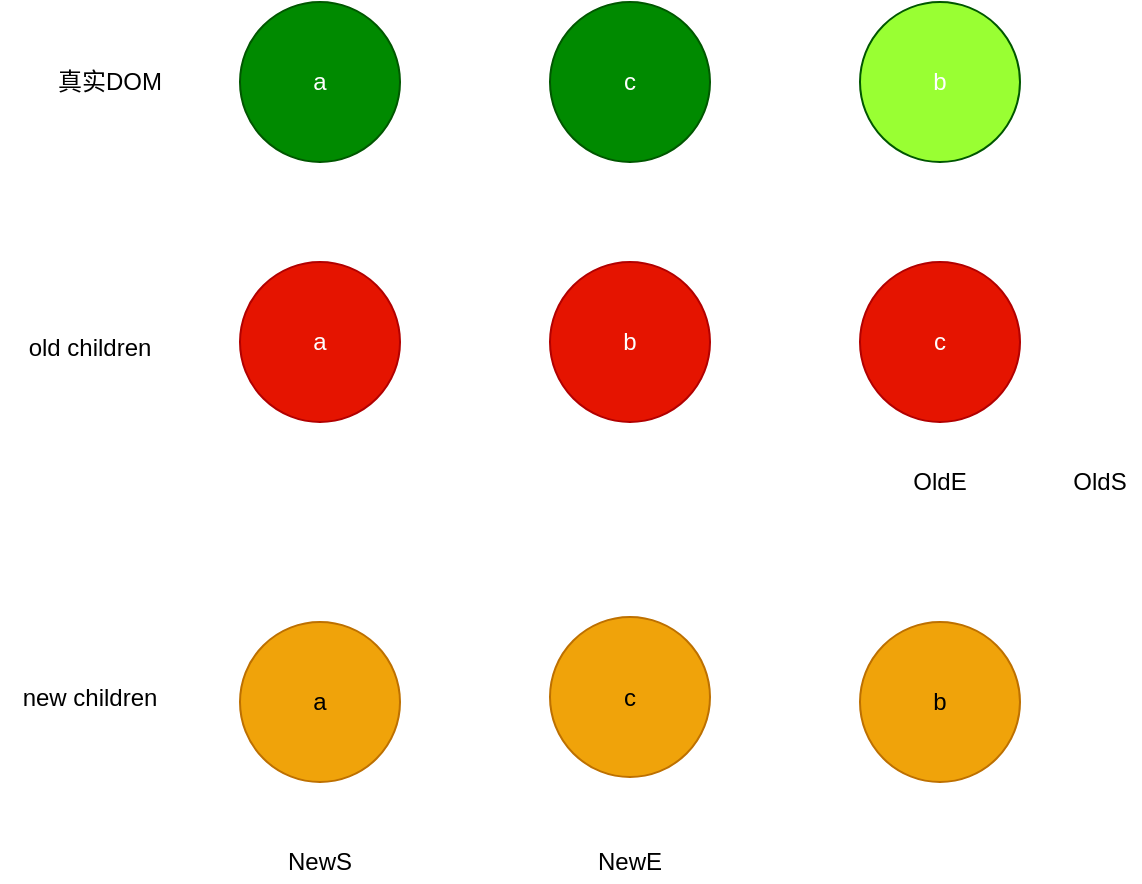 <mxfile>
    <diagram id="Y8Vtfm8vGSBiIWTMVY-z" name="1">
        <mxGraphModel dx="831" dy="523" grid="1" gridSize="10" guides="1" tooltips="1" connect="1" arrows="1" fold="1" page="1" pageScale="1" pageWidth="827" pageHeight="1169" math="0" shadow="0">
            <root>
                <mxCell id="0"/>
                <mxCell id="1" parent="0"/>
                <mxCell id="2" value="a" style="ellipse;whiteSpace=wrap;html=1;aspect=fixed;fillColor=#e51400;strokeColor=#B20000;fontColor=#ffffff;" parent="1" vertex="1">
                    <mxGeometry x="130" y="170" width="80" height="80" as="geometry"/>
                </mxCell>
                <mxCell id="3" value="b" style="ellipse;whiteSpace=wrap;html=1;aspect=fixed;fillColor=#e51400;strokeColor=#B20000;fontColor=#ffffff;" parent="1" vertex="1">
                    <mxGeometry x="285" y="170" width="80" height="80" as="geometry"/>
                </mxCell>
                <mxCell id="4" value="c" style="ellipse;whiteSpace=wrap;html=1;aspect=fixed;fillColor=#e51400;strokeColor=#B20000;fontColor=#ffffff;" parent="1" vertex="1">
                    <mxGeometry x="440" y="170" width="80" height="80" as="geometry"/>
                </mxCell>
                <mxCell id="6" value="a" style="ellipse;whiteSpace=wrap;html=1;aspect=fixed;fillColor=#f0a30a;strokeColor=#BD7000;fontColor=#000000;" parent="1" vertex="1">
                    <mxGeometry x="130" y="350" width="80" height="80" as="geometry"/>
                </mxCell>
                <mxCell id="8" value="c" style="ellipse;whiteSpace=wrap;html=1;aspect=fixed;fillColor=#f0a30a;strokeColor=#BD7000;fontColor=#000000;" parent="1" vertex="1">
                    <mxGeometry x="285" y="347.5" width="80" height="80" as="geometry"/>
                </mxCell>
                <mxCell id="9" value="b" style="ellipse;whiteSpace=wrap;html=1;aspect=fixed;fillColor=#f0a30a;strokeColor=#BD7000;fontColor=#000000;" parent="1" vertex="1">
                    <mxGeometry x="440" y="350" width="80" height="80" as="geometry"/>
                </mxCell>
                <mxCell id="11" value="OldS" style="text;html=1;strokeColor=none;fillColor=none;align=center;verticalAlign=middle;whiteSpace=wrap;rounded=0;" parent="1" vertex="1">
                    <mxGeometry x="540" y="270" width="40" height="20" as="geometry"/>
                </mxCell>
                <mxCell id="12" value="OldE" style="text;html=1;strokeColor=none;fillColor=none;align=center;verticalAlign=middle;whiteSpace=wrap;rounded=0;" parent="1" vertex="1">
                    <mxGeometry x="460" y="270" width="40" height="20" as="geometry"/>
                </mxCell>
                <mxCell id="13" value="NewS" style="text;html=1;strokeColor=none;fillColor=none;align=center;verticalAlign=middle;whiteSpace=wrap;rounded=0;" parent="1" vertex="1">
                    <mxGeometry x="150" y="460" width="40" height="20" as="geometry"/>
                </mxCell>
                <mxCell id="14" value="NewE" style="text;html=1;strokeColor=none;fillColor=none;align=center;verticalAlign=middle;whiteSpace=wrap;rounded=0;" parent="1" vertex="1">
                    <mxGeometry x="305" y="460" width="40" height="20" as="geometry"/>
                </mxCell>
                <mxCell id="15" value="b" style="ellipse;whiteSpace=wrap;html=1;aspect=fixed;strokeColor=#005700;fontColor=#ffffff;fillColor=#99FF33;" parent="1" vertex="1">
                    <mxGeometry x="440" y="40" width="80" height="80" as="geometry"/>
                </mxCell>
                <mxCell id="16" value="a" style="ellipse;whiteSpace=wrap;html=1;aspect=fixed;fillColor=#008a00;strokeColor=#005700;fontColor=#ffffff;" parent="1" vertex="1">
                    <mxGeometry x="130" y="40" width="80" height="80" as="geometry"/>
                </mxCell>
                <mxCell id="17" value="c" style="ellipse;whiteSpace=wrap;html=1;aspect=fixed;fillColor=#008a00;strokeColor=#005700;fontColor=#ffffff;" parent="1" vertex="1">
                    <mxGeometry x="285" y="40" width="80" height="80" as="geometry"/>
                </mxCell>
                <mxCell id="18" value="真实DOM" style="text;html=1;strokeColor=none;fillColor=none;align=center;verticalAlign=middle;whiteSpace=wrap;rounded=0;" parent="1" vertex="1">
                    <mxGeometry x="30" y="65" width="70" height="30" as="geometry"/>
                </mxCell>
                <mxCell id="19" value="old children" style="text;html=1;strokeColor=none;fillColor=none;align=center;verticalAlign=middle;whiteSpace=wrap;rounded=0;" parent="1" vertex="1">
                    <mxGeometry x="10" y="200" width="90" height="25" as="geometry"/>
                </mxCell>
                <mxCell id="20" value="new children" style="text;html=1;strokeColor=none;fillColor=none;align=center;verticalAlign=middle;whiteSpace=wrap;rounded=0;" parent="1" vertex="1">
                    <mxGeometry x="10" y="370" width="90" height="35" as="geometry"/>
                </mxCell>
            </root>
        </mxGraphModel>
    </diagram>
    <diagram id="RnfiCk0ot0ckHbGnU5Qy" name="2">
        <mxGraphModel dx="968" dy="777" grid="1" gridSize="10" guides="1" tooltips="1" connect="1" arrows="1" fold="1" page="1" pageScale="1" pageWidth="827" pageHeight="1169" math="0" shadow="0">
            <root>
                <mxCell id="wRWTxF3ysQyMuUYYxk7v-0"/>
                <mxCell id="wRWTxF3ysQyMuUYYxk7v-1" parent="wRWTxF3ysQyMuUYYxk7v-0"/>
                <mxCell id="q1dmXyoDYTPHz-w-YEC--0" value="a" style="ellipse;whiteSpace=wrap;html=1;aspect=fixed;fillColor=#e51400;strokeColor=#B20000;fontColor=#ffffff;" parent="wRWTxF3ysQyMuUYYxk7v-1" vertex="1">
                    <mxGeometry x="130" y="180" width="80" height="80" as="geometry"/>
                </mxCell>
                <mxCell id="q1dmXyoDYTPHz-w-YEC--1" value="b" style="ellipse;whiteSpace=wrap;html=1;aspect=fixed;fillColor=#e51400;strokeColor=#B20000;fontColor=#ffffff;" parent="wRWTxF3ysQyMuUYYxk7v-1" vertex="1">
                    <mxGeometry x="280" y="180" width="80" height="80" as="geometry"/>
                </mxCell>
                <mxCell id="q1dmXyoDYTPHz-w-YEC--2" value="d" style="ellipse;whiteSpace=wrap;html=1;aspect=fixed;fillColor=#e51400;strokeColor=#B20000;fontColor=#ffffff;" parent="wRWTxF3ysQyMuUYYxk7v-1" vertex="1">
                    <mxGeometry x="440" y="180" width="80" height="80" as="geometry"/>
                </mxCell>
                <mxCell id="q1dmXyoDYTPHz-w-YEC--3" value="a" style="ellipse;whiteSpace=wrap;html=1;aspect=fixed;fillColor=#f0a30a;strokeColor=#BD7000;fontColor=#000000;" parent="wRWTxF3ysQyMuUYYxk7v-1" vertex="1">
                    <mxGeometry x="130" y="370" width="80" height="80" as="geometry"/>
                </mxCell>
                <mxCell id="q1dmXyoDYTPHz-w-YEC--4" value="c" style="ellipse;whiteSpace=wrap;html=1;aspect=fixed;fillColor=#f0a30a;strokeColor=#BD7000;fontColor=#000000;" parent="wRWTxF3ysQyMuUYYxk7v-1" vertex="1">
                    <mxGeometry x="280" y="370" width="80" height="80" as="geometry"/>
                </mxCell>
                <mxCell id="q1dmXyoDYTPHz-w-YEC--5" value="d" style="ellipse;whiteSpace=wrap;html=1;aspect=fixed;fillColor=#f0a30a;strokeColor=#BD7000;fontColor=#000000;" parent="wRWTxF3ysQyMuUYYxk7v-1" vertex="1">
                    <mxGeometry x="440" y="370" width="80" height="80" as="geometry"/>
                </mxCell>
                <mxCell id="q1dmXyoDYTPHz-w-YEC--6" value="b" style="ellipse;whiteSpace=wrap;html=1;aspect=fixed;fillColor=#f0a30a;strokeColor=#BD7000;fontColor=#000000;" parent="wRWTxF3ysQyMuUYYxk7v-1" vertex="1">
                    <mxGeometry x="600" y="370" width="80" height="80" as="geometry"/>
                </mxCell>
                <mxCell id="q1dmXyoDYTPHz-w-YEC--7" value="OldS" style="text;html=1;strokeColor=none;fillColor=none;align=center;verticalAlign=middle;whiteSpace=wrap;rounded=0;" parent="wRWTxF3ysQyMuUYYxk7v-1" vertex="1">
                    <mxGeometry x="300" y="280" width="40" height="20" as="geometry"/>
                </mxCell>
                <mxCell id="q1dmXyoDYTPHz-w-YEC--8" value="OldE" style="text;html=1;strokeColor=none;fillColor=none;align=center;verticalAlign=middle;whiteSpace=wrap;rounded=0;" parent="wRWTxF3ysQyMuUYYxk7v-1" vertex="1">
                    <mxGeometry x="460" y="280" width="40" height="20" as="geometry"/>
                </mxCell>
                <mxCell id="q1dmXyoDYTPHz-w-YEC--9" value="NewS" style="text;html=1;strokeColor=none;fillColor=none;align=center;verticalAlign=middle;whiteSpace=wrap;rounded=0;" parent="wRWTxF3ysQyMuUYYxk7v-1" vertex="1">
                    <mxGeometry x="300" y="500" width="40" height="20" as="geometry"/>
                </mxCell>
                <mxCell id="q1dmXyoDYTPHz-w-YEC--10" value="NewE" style="text;html=1;strokeColor=none;fillColor=none;align=center;verticalAlign=middle;whiteSpace=wrap;rounded=0;" parent="wRWTxF3ysQyMuUYYxk7v-1" vertex="1">
                    <mxGeometry x="620" y="500" width="40" height="20" as="geometry"/>
                </mxCell>
                <mxCell id="q1dmXyoDYTPHz-w-YEC--11" value="b" style="ellipse;whiteSpace=wrap;html=1;aspect=fixed;fillColor=#008a00;strokeColor=#005700;fontColor=#ffffff;" parent="wRWTxF3ysQyMuUYYxk7v-1" vertex="1">
                    <mxGeometry x="280" y="40" width="80" height="80" as="geometry"/>
                </mxCell>
                <mxCell id="q1dmXyoDYTPHz-w-YEC--12" value="a" style="ellipse;whiteSpace=wrap;html=1;aspect=fixed;fillColor=#008a00;strokeColor=#005700;fontColor=#ffffff;" parent="wRWTxF3ysQyMuUYYxk7v-1" vertex="1">
                    <mxGeometry x="130" y="40" width="80" height="80" as="geometry"/>
                </mxCell>
                <mxCell id="q1dmXyoDYTPHz-w-YEC--13" value="d" style="ellipse;whiteSpace=wrap;html=1;aspect=fixed;fillColor=#008a00;strokeColor=#005700;fontColor=#ffffff;" parent="wRWTxF3ysQyMuUYYxk7v-1" vertex="1">
                    <mxGeometry x="440" y="40" width="80" height="80" as="geometry"/>
                </mxCell>
            </root>
        </mxGraphModel>
    </diagram>
    <diagram name="3" id="AaOSRl_nCpFet04pEEe7">
        <mxGraphModel dx="968" dy="777" grid="1" gridSize="10" guides="1" tooltips="1" connect="1" arrows="1" fold="1" page="1" pageScale="1" pageWidth="827" pageHeight="1169" math="0" shadow="0">
            <root>
                <mxCell id="WIwowUExpI4BIM-EyWJH-0"/>
                <mxCell id="WIwowUExpI4BIM-EyWJH-1" parent="WIwowUExpI4BIM-EyWJH-0"/>
                <mxCell id="WIwowUExpI4BIM-EyWJH-2" value="a" style="ellipse;whiteSpace=wrap;html=1;aspect=fixed;fillColor=#e51400;strokeColor=#B20000;fontColor=#ffffff;" parent="WIwowUExpI4BIM-EyWJH-1" vertex="1">
                    <mxGeometry x="130" y="180" width="80" height="80" as="geometry"/>
                </mxCell>
                <mxCell id="WIwowUExpI4BIM-EyWJH-3" value="b" style="ellipse;whiteSpace=wrap;html=1;aspect=fixed;fillColor=#e51400;strokeColor=#B20000;fontColor=#ffffff;" parent="WIwowUExpI4BIM-EyWJH-1" vertex="1">
                    <mxGeometry x="280" y="180" width="80" height="80" as="geometry"/>
                </mxCell>
                <mxCell id="WIwowUExpI4BIM-EyWJH-4" value="d" style="ellipse;whiteSpace=wrap;html=1;aspect=fixed;fillColor=#e51400;strokeColor=#B20000;fontColor=#ffffff;" parent="WIwowUExpI4BIM-EyWJH-1" vertex="1">
                    <mxGeometry x="440" y="180" width="80" height="80" as="geometry"/>
                </mxCell>
                <mxCell id="WIwowUExpI4BIM-EyWJH-5" value="a" style="ellipse;whiteSpace=wrap;html=1;aspect=fixed;fillColor=#f0a30a;strokeColor=#BD7000;fontColor=#000000;" parent="WIwowUExpI4BIM-EyWJH-1" vertex="1">
                    <mxGeometry x="130" y="370" width="80" height="80" as="geometry"/>
                </mxCell>
                <mxCell id="WIwowUExpI4BIM-EyWJH-6" value="c" style="ellipse;whiteSpace=wrap;html=1;aspect=fixed;fillColor=#f0a30a;strokeColor=#BD7000;fontColor=#000000;" parent="WIwowUExpI4BIM-EyWJH-1" vertex="1">
                    <mxGeometry x="280" y="370" width="80" height="80" as="geometry"/>
                </mxCell>
                <mxCell id="WIwowUExpI4BIM-EyWJH-7" value="d" style="ellipse;whiteSpace=wrap;html=1;aspect=fixed;fillColor=#f0a30a;strokeColor=#BD7000;fontColor=#000000;" parent="WIwowUExpI4BIM-EyWJH-1" vertex="1">
                    <mxGeometry x="440" y="370" width="80" height="80" as="geometry"/>
                </mxCell>
                <mxCell id="WIwowUExpI4BIM-EyWJH-8" value="b" style="ellipse;whiteSpace=wrap;html=1;aspect=fixed;fillColor=#f0a30a;strokeColor=#BD7000;fontColor=#000000;" parent="WIwowUExpI4BIM-EyWJH-1" vertex="1">
                    <mxGeometry x="600" y="370" width="80" height="80" as="geometry"/>
                </mxCell>
                <mxCell id="WIwowUExpI4BIM-EyWJH-9" value="OldS" style="text;html=1;strokeColor=none;fillColor=none;align=center;verticalAlign=middle;whiteSpace=wrap;rounded=0;" parent="WIwowUExpI4BIM-EyWJH-1" vertex="1">
                    <mxGeometry x="460" y="310" width="40" height="20" as="geometry"/>
                </mxCell>
                <mxCell id="WIwowUExpI4BIM-EyWJH-10" value="OldE" style="text;html=1;strokeColor=none;fillColor=none;align=center;verticalAlign=middle;whiteSpace=wrap;rounded=0;" parent="WIwowUExpI4BIM-EyWJH-1" vertex="1">
                    <mxGeometry x="460" y="280" width="40" height="20" as="geometry"/>
                </mxCell>
                <mxCell id="WIwowUExpI4BIM-EyWJH-11" value="NewS" style="text;html=1;strokeColor=none;fillColor=none;align=center;verticalAlign=middle;whiteSpace=wrap;rounded=0;" parent="WIwowUExpI4BIM-EyWJH-1" vertex="1">
                    <mxGeometry x="300" y="500" width="40" height="20" as="geometry"/>
                </mxCell>
                <mxCell id="WIwowUExpI4BIM-EyWJH-12" value="NewE" style="text;html=1;strokeColor=none;fillColor=none;align=center;verticalAlign=middle;whiteSpace=wrap;rounded=0;" parent="WIwowUExpI4BIM-EyWJH-1" vertex="1">
                    <mxGeometry x="460" y="500" width="40" height="20" as="geometry"/>
                </mxCell>
                <mxCell id="WIwowUExpI4BIM-EyWJH-13" value="b" style="ellipse;whiteSpace=wrap;html=1;aspect=fixed;fillColor=#008a00;strokeColor=#005700;fontColor=#ffffff;" parent="WIwowUExpI4BIM-EyWJH-1" vertex="1">
                    <mxGeometry x="440" y="30" width="80" height="80" as="geometry"/>
                </mxCell>
                <mxCell id="WIwowUExpI4BIM-EyWJH-14" value="a" style="ellipse;whiteSpace=wrap;html=1;aspect=fixed;fillColor=#008a00;strokeColor=#005700;fontColor=#ffffff;" parent="WIwowUExpI4BIM-EyWJH-1" vertex="1">
                    <mxGeometry x="130" y="30" width="80" height="80" as="geometry"/>
                </mxCell>
                <mxCell id="WIwowUExpI4BIM-EyWJH-15" value="d" style="ellipse;whiteSpace=wrap;html=1;aspect=fixed;fillColor=#008a00;strokeColor=#005700;fontColor=#ffffff;" parent="WIwowUExpI4BIM-EyWJH-1" vertex="1">
                    <mxGeometry x="280" y="30" width="80" height="80" as="geometry"/>
                </mxCell>
            </root>
        </mxGraphModel>
    </diagram>
    <diagram name="4" id="P-TJf9usLT2gA1JteuAg">
        <mxGraphModel dx="968" dy="777" grid="1" gridSize="10" guides="1" tooltips="1" connect="1" arrows="1" fold="1" page="1" pageScale="1" pageWidth="827" pageHeight="1169" math="0" shadow="0">
            <root>
                <mxCell id="VbA0S_uCkdCCiuVPmkMm-0"/>
                <mxCell id="VbA0S_uCkdCCiuVPmkMm-1" parent="VbA0S_uCkdCCiuVPmkMm-0"/>
                <mxCell id="VbA0S_uCkdCCiuVPmkMm-2" value="a" style="ellipse;whiteSpace=wrap;html=1;aspect=fixed;fillColor=#e51400;strokeColor=#B20000;fontColor=#ffffff;" parent="VbA0S_uCkdCCiuVPmkMm-1" vertex="1">
                    <mxGeometry x="130" y="180" width="80" height="80" as="geometry"/>
                </mxCell>
                <mxCell id="VbA0S_uCkdCCiuVPmkMm-3" value="b" style="ellipse;whiteSpace=wrap;html=1;aspect=fixed;fillColor=#e51400;strokeColor=#B20000;fontColor=#ffffff;" parent="VbA0S_uCkdCCiuVPmkMm-1" vertex="1">
                    <mxGeometry x="280" y="180" width="80" height="80" as="geometry"/>
                </mxCell>
                <mxCell id="VbA0S_uCkdCCiuVPmkMm-4" value="d" style="ellipse;whiteSpace=wrap;html=1;aspect=fixed;fillColor=#e51400;strokeColor=#B20000;fontColor=#ffffff;" parent="VbA0S_uCkdCCiuVPmkMm-1" vertex="1">
                    <mxGeometry x="440" y="180" width="80" height="80" as="geometry"/>
                </mxCell>
                <mxCell id="VbA0S_uCkdCCiuVPmkMm-5" value="a" style="ellipse;whiteSpace=wrap;html=1;aspect=fixed;fillColor=#f0a30a;strokeColor=#BD7000;fontColor=#000000;" parent="VbA0S_uCkdCCiuVPmkMm-1" vertex="1">
                    <mxGeometry x="130" y="370" width="80" height="80" as="geometry"/>
                </mxCell>
                <mxCell id="VbA0S_uCkdCCiuVPmkMm-6" value="c" style="ellipse;whiteSpace=wrap;html=1;aspect=fixed;fillColor=#f0a30a;strokeColor=#BD7000;fontColor=#000000;" parent="VbA0S_uCkdCCiuVPmkMm-1" vertex="1">
                    <mxGeometry x="280" y="370" width="80" height="80" as="geometry"/>
                </mxCell>
                <mxCell id="VbA0S_uCkdCCiuVPmkMm-7" value="d" style="ellipse;whiteSpace=wrap;html=1;aspect=fixed;fillColor=#f0a30a;strokeColor=#BD7000;fontColor=#000000;" parent="VbA0S_uCkdCCiuVPmkMm-1" vertex="1">
                    <mxGeometry x="440" y="370" width="80" height="80" as="geometry"/>
                </mxCell>
                <mxCell id="VbA0S_uCkdCCiuVPmkMm-8" value="b" style="ellipse;whiteSpace=wrap;html=1;aspect=fixed;fillColor=#f0a30a;strokeColor=#BD7000;fontColor=#000000;" parent="VbA0S_uCkdCCiuVPmkMm-1" vertex="1">
                    <mxGeometry x="600" y="370" width="80" height="80" as="geometry"/>
                </mxCell>
                <mxCell id="VbA0S_uCkdCCiuVPmkMm-9" value="OldS" style="text;html=1;strokeColor=none;fillColor=none;align=center;verticalAlign=middle;whiteSpace=wrap;rounded=0;" parent="VbA0S_uCkdCCiuVPmkMm-1" vertex="1">
                    <mxGeometry x="580" y="280" width="40" height="20" as="geometry"/>
                </mxCell>
                <mxCell id="VbA0S_uCkdCCiuVPmkMm-10" value="OldE" style="text;html=1;strokeColor=none;fillColor=none;align=center;verticalAlign=middle;whiteSpace=wrap;rounded=0;" parent="VbA0S_uCkdCCiuVPmkMm-1" vertex="1">
                    <mxGeometry x="460" y="280" width="40" height="20" as="geometry"/>
                </mxCell>
                <mxCell id="VbA0S_uCkdCCiuVPmkMm-11" value="NewS" style="text;html=1;strokeColor=none;fillColor=none;align=center;verticalAlign=middle;whiteSpace=wrap;rounded=0;" parent="VbA0S_uCkdCCiuVPmkMm-1" vertex="1">
                    <mxGeometry x="300" y="500" width="40" height="20" as="geometry"/>
                </mxCell>
                <mxCell id="VbA0S_uCkdCCiuVPmkMm-12" value="NewE" style="text;html=1;strokeColor=none;fillColor=none;align=center;verticalAlign=middle;whiteSpace=wrap;rounded=0;" parent="VbA0S_uCkdCCiuVPmkMm-1" vertex="1">
                    <mxGeometry x="300" y="530" width="40" height="20" as="geometry"/>
                </mxCell>
                <mxCell id="VbA0S_uCkdCCiuVPmkMm-13" value="b" style="ellipse;whiteSpace=wrap;html=1;aspect=fixed;fillColor=#008a00;strokeColor=#005700;fontColor=#ffffff;" parent="VbA0S_uCkdCCiuVPmkMm-1" vertex="1">
                    <mxGeometry x="460" y="40" width="80" height="80" as="geometry"/>
                </mxCell>
                <mxCell id="VbA0S_uCkdCCiuVPmkMm-14" value="a" style="ellipse;whiteSpace=wrap;html=1;aspect=fixed;fillColor=#008a00;strokeColor=#005700;fontColor=#ffffff;" parent="VbA0S_uCkdCCiuVPmkMm-1" vertex="1">
                    <mxGeometry x="130" y="40" width="80" height="80" as="geometry"/>
                </mxCell>
                <mxCell id="VbA0S_uCkdCCiuVPmkMm-15" value="d" style="ellipse;whiteSpace=wrap;html=1;aspect=fixed;fillColor=#008a00;strokeColor=#005700;fontColor=#ffffff;" parent="VbA0S_uCkdCCiuVPmkMm-1" vertex="1">
                    <mxGeometry x="280" y="40" width="80" height="80" as="geometry"/>
                </mxCell>
            </root>
        </mxGraphModel>
    </diagram>
    <diagram name="5" id="9hquZCYCa3PfG-L_F-AG">
        <mxGraphModel dx="968" dy="777" grid="1" gridSize="10" guides="1" tooltips="1" connect="1" arrows="1" fold="1" page="1" pageScale="1" pageWidth="827" pageHeight="1169" math="0" shadow="0">
            <root>
                <mxCell id="MteeEdT5XsbaHqgheJlu-0"/>
                <mxCell id="MteeEdT5XsbaHqgheJlu-1" parent="MteeEdT5XsbaHqgheJlu-0"/>
                <mxCell id="MteeEdT5XsbaHqgheJlu-2" value="a" style="ellipse;whiteSpace=wrap;html=1;aspect=fixed;fillColor=#e51400;strokeColor=#B20000;fontColor=#ffffff;" parent="MteeEdT5XsbaHqgheJlu-1" vertex="1">
                    <mxGeometry x="130" y="180" width="80" height="80" as="geometry"/>
                </mxCell>
                <mxCell id="MteeEdT5XsbaHqgheJlu-3" value="b" style="ellipse;whiteSpace=wrap;html=1;aspect=fixed;fillColor=#e51400;strokeColor=#B20000;fontColor=#ffffff;" parent="MteeEdT5XsbaHqgheJlu-1" vertex="1">
                    <mxGeometry x="280" y="180" width="80" height="80" as="geometry"/>
                </mxCell>
                <mxCell id="MteeEdT5XsbaHqgheJlu-4" value="d" style="ellipse;whiteSpace=wrap;html=1;aspect=fixed;fillColor=#e51400;strokeColor=#B20000;fontColor=#ffffff;" parent="MteeEdT5XsbaHqgheJlu-1" vertex="1">
                    <mxGeometry x="440" y="180" width="80" height="80" as="geometry"/>
                </mxCell>
                <mxCell id="MteeEdT5XsbaHqgheJlu-5" value="a" style="ellipse;whiteSpace=wrap;html=1;aspect=fixed;fillColor=#f0a30a;strokeColor=#BD7000;fontColor=#000000;" parent="MteeEdT5XsbaHqgheJlu-1" vertex="1">
                    <mxGeometry x="130" y="370" width="80" height="80" as="geometry"/>
                </mxCell>
                <mxCell id="MteeEdT5XsbaHqgheJlu-6" value="c" style="ellipse;whiteSpace=wrap;html=1;aspect=fixed;fillColor=#f0a30a;strokeColor=#BD7000;fontColor=#000000;" parent="MteeEdT5XsbaHqgheJlu-1" vertex="1">
                    <mxGeometry x="280" y="370" width="80" height="80" as="geometry"/>
                </mxCell>
                <mxCell id="MteeEdT5XsbaHqgheJlu-7" value="d" style="ellipse;whiteSpace=wrap;html=1;aspect=fixed;fillColor=#f0a30a;strokeColor=#BD7000;fontColor=#000000;" parent="MteeEdT5XsbaHqgheJlu-1" vertex="1">
                    <mxGeometry x="440" y="370" width="80" height="80" as="geometry"/>
                </mxCell>
                <mxCell id="MteeEdT5XsbaHqgheJlu-8" value="b" style="ellipse;whiteSpace=wrap;html=1;aspect=fixed;fillColor=#f0a30a;strokeColor=#BD7000;fontColor=#000000;" parent="MteeEdT5XsbaHqgheJlu-1" vertex="1">
                    <mxGeometry x="600" y="370" width="80" height="80" as="geometry"/>
                </mxCell>
                <mxCell id="MteeEdT5XsbaHqgheJlu-9" value="OldS" style="text;html=1;strokeColor=none;fillColor=none;align=center;verticalAlign=middle;whiteSpace=wrap;rounded=0;" parent="MteeEdT5XsbaHqgheJlu-1" vertex="1">
                    <mxGeometry x="580" y="280" width="40" height="20" as="geometry"/>
                </mxCell>
                <mxCell id="MteeEdT5XsbaHqgheJlu-10" value="OldE" style="text;html=1;strokeColor=none;fillColor=none;align=center;verticalAlign=middle;whiteSpace=wrap;rounded=0;" parent="MteeEdT5XsbaHqgheJlu-1" vertex="1">
                    <mxGeometry x="460" y="280" width="40" height="20" as="geometry"/>
                </mxCell>
                <mxCell id="MteeEdT5XsbaHqgheJlu-11" value="NewS" style="text;html=1;strokeColor=none;fillColor=none;align=center;verticalAlign=middle;whiteSpace=wrap;rounded=0;" parent="MteeEdT5XsbaHqgheJlu-1" vertex="1">
                    <mxGeometry x="300" y="500" width="40" height="20" as="geometry"/>
                </mxCell>
                <mxCell id="MteeEdT5XsbaHqgheJlu-12" value="NewE" style="text;html=1;strokeColor=none;fillColor=none;align=center;verticalAlign=middle;whiteSpace=wrap;rounded=0;" parent="MteeEdT5XsbaHqgheJlu-1" vertex="1">
                    <mxGeometry x="300" y="530" width="40" height="20" as="geometry"/>
                </mxCell>
                <mxCell id="MteeEdT5XsbaHqgheJlu-13" value="b" style="ellipse;whiteSpace=wrap;html=1;aspect=fixed;fillColor=#008a00;strokeColor=#005700;fontColor=#ffffff;" parent="MteeEdT5XsbaHqgheJlu-1" vertex="1">
                    <mxGeometry x="620" y="40" width="80" height="80" as="geometry"/>
                </mxCell>
                <mxCell id="MteeEdT5XsbaHqgheJlu-14" value="a" style="ellipse;whiteSpace=wrap;html=1;aspect=fixed;fillColor=#008a00;strokeColor=#005700;fontColor=#ffffff;" parent="MteeEdT5XsbaHqgheJlu-1" vertex="1">
                    <mxGeometry x="130" y="40" width="80" height="80" as="geometry"/>
                </mxCell>
                <mxCell id="MteeEdT5XsbaHqgheJlu-15" value="d" style="ellipse;whiteSpace=wrap;html=1;aspect=fixed;fillColor=#008a00;strokeColor=#005700;fontColor=#ffffff;" parent="MteeEdT5XsbaHqgheJlu-1" vertex="1">
                    <mxGeometry x="440" y="40" width="80" height="80" as="geometry"/>
                </mxCell>
                <mxCell id="MteeEdT5XsbaHqgheJlu-16" value="c" style="ellipse;whiteSpace=wrap;html=1;aspect=fixed;dashed=1;fillColor=#008a00;strokeColor=#005700;fontColor=#ffffff;" parent="MteeEdT5XsbaHqgheJlu-1" vertex="1">
                    <mxGeometry x="280" y="40" width="80" height="80" as="geometry"/>
                </mxCell>
                <mxCell id="MteeEdT5XsbaHqgheJlu-17" value="" style="curved=1;endArrow=classic;html=1;exitX=1;exitY=0.5;exitDx=0;exitDy=0;entryX=0.913;entryY=0.775;entryDx=0;entryDy=0;entryPerimeter=0;" parent="MteeEdT5XsbaHqgheJlu-1" source="MteeEdT5XsbaHqgheJlu-6" target="MteeEdT5XsbaHqgheJlu-16" edge="1">
                    <mxGeometry width="50" height="50" relative="1" as="geometry">
                        <mxPoint x="390" y="420" as="sourcePoint"/>
                        <mxPoint x="360" y="110" as="targetPoint"/>
                        <Array as="points">
                            <mxPoint x="440" y="420"/>
                            <mxPoint x="390" y="370"/>
                        </Array>
                    </mxGeometry>
                </mxCell>
            </root>
        </mxGraphModel>
    </diagram>
</mxfile>